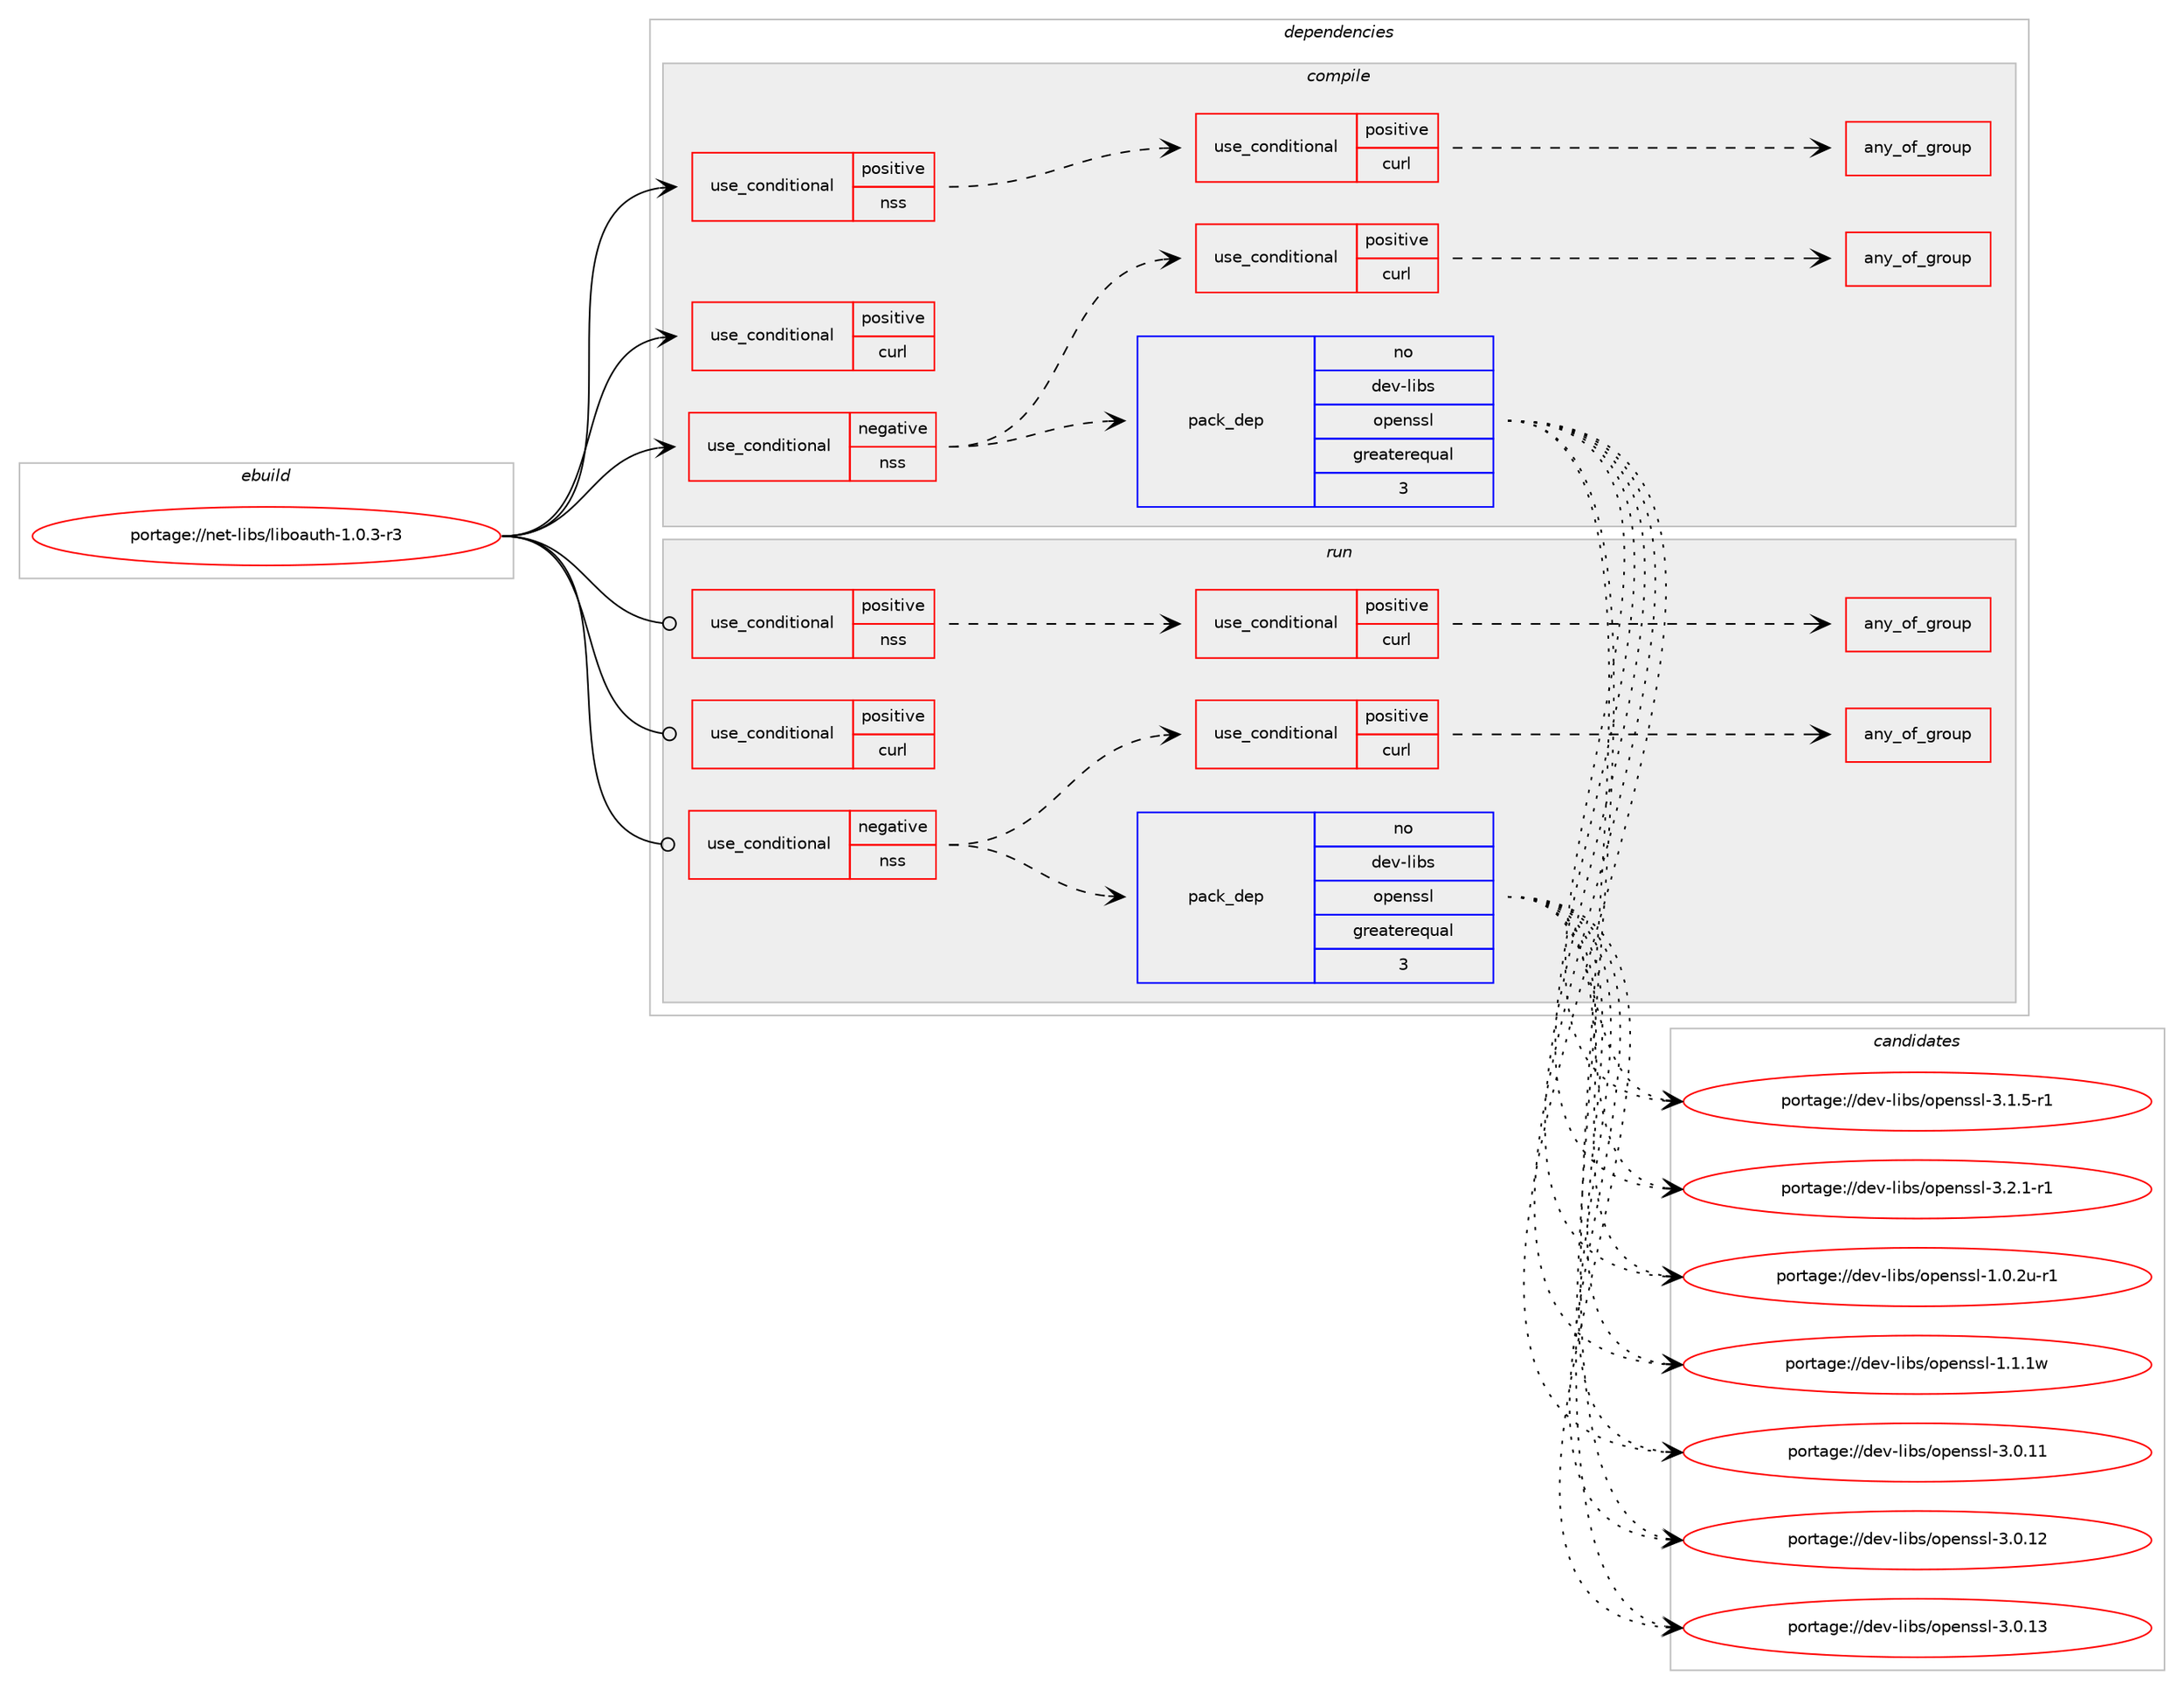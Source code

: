 digraph prolog {

# *************
# Graph options
# *************

newrank=true;
concentrate=true;
compound=true;
graph [rankdir=LR,fontname=Helvetica,fontsize=10,ranksep=1.5];#, ranksep=2.5, nodesep=0.2];
edge  [arrowhead=vee];
node  [fontname=Helvetica,fontsize=10];

# **********
# The ebuild
# **********

subgraph cluster_leftcol {
color=gray;
rank=same;
label=<<i>ebuild</i>>;
id [label="portage://net-libs/liboauth-1.0.3-r3", color=red, width=4, href="../net-libs/liboauth-1.0.3-r3.svg"];
}

# ****************
# The dependencies
# ****************

subgraph cluster_midcol {
color=gray;
label=<<i>dependencies</i>>;
subgraph cluster_compile {
fillcolor="#eeeeee";
style=filled;
label=<<i>compile</i>>;
subgraph cond2302 {
dependency3197 [label=<<TABLE BORDER="0" CELLBORDER="1" CELLSPACING="0" CELLPADDING="4"><TR><TD ROWSPAN="3" CELLPADDING="10">use_conditional</TD></TR><TR><TD>negative</TD></TR><TR><TD>nss</TD></TR></TABLE>>, shape=none, color=red];
subgraph pack853 {
dependency3198 [label=<<TABLE BORDER="0" CELLBORDER="1" CELLSPACING="0" CELLPADDING="4" WIDTH="220"><TR><TD ROWSPAN="6" CELLPADDING="30">pack_dep</TD></TR><TR><TD WIDTH="110">no</TD></TR><TR><TD>dev-libs</TD></TR><TR><TD>openssl</TD></TR><TR><TD>greaterequal</TD></TR><TR><TD>3</TD></TR></TABLE>>, shape=none, color=blue];
}
dependency3197:e -> dependency3198:w [weight=20,style="dashed",arrowhead="vee"];
subgraph cond2303 {
dependency3199 [label=<<TABLE BORDER="0" CELLBORDER="1" CELLSPACING="0" CELLPADDING="4"><TR><TD ROWSPAN="3" CELLPADDING="10">use_conditional</TD></TR><TR><TD>positive</TD></TR><TR><TD>curl</TD></TR></TABLE>>, shape=none, color=red];
subgraph any43 {
dependency3200 [label=<<TABLE BORDER="0" CELLBORDER="1" CELLSPACING="0" CELLPADDING="4"><TR><TD CELLPADDING="10">any_of_group</TD></TR></TABLE>>, shape=none, color=red];# *** BEGIN UNKNOWN DEPENDENCY TYPE (TODO) ***
# dependency3200 -> package_dependency(portage://net-libs/liboauth-1.0.3-r3,install,no,net-misc,curl,none,[,,],[],[use(enable(ssl),none),use(enable(curl_ssl_openssl),none)])
# *** END UNKNOWN DEPENDENCY TYPE (TODO) ***

# *** BEGIN UNKNOWN DEPENDENCY TYPE (TODO) ***
# dependency3200 -> package_dependency(portage://net-libs/liboauth-1.0.3-r3,install,no,net-misc,curl,none,[,,],[],[use(disable(ssl),none)])
# *** END UNKNOWN DEPENDENCY TYPE (TODO) ***

}
dependency3199:e -> dependency3200:w [weight=20,style="dashed",arrowhead="vee"];
}
dependency3197:e -> dependency3199:w [weight=20,style="dashed",arrowhead="vee"];
}
id:e -> dependency3197:w [weight=20,style="solid",arrowhead="vee"];
subgraph cond2304 {
dependency3201 [label=<<TABLE BORDER="0" CELLBORDER="1" CELLSPACING="0" CELLPADDING="4"><TR><TD ROWSPAN="3" CELLPADDING="10">use_conditional</TD></TR><TR><TD>positive</TD></TR><TR><TD>curl</TD></TR></TABLE>>, shape=none, color=red];
# *** BEGIN UNKNOWN DEPENDENCY TYPE (TODO) ***
# dependency3201 -> package_dependency(portage://net-libs/liboauth-1.0.3-r3,install,no,net-misc,curl,none,[,,],[],[])
# *** END UNKNOWN DEPENDENCY TYPE (TODO) ***

}
id:e -> dependency3201:w [weight=20,style="solid",arrowhead="vee"];
subgraph cond2305 {
dependency3202 [label=<<TABLE BORDER="0" CELLBORDER="1" CELLSPACING="0" CELLPADDING="4"><TR><TD ROWSPAN="3" CELLPADDING="10">use_conditional</TD></TR><TR><TD>positive</TD></TR><TR><TD>nss</TD></TR></TABLE>>, shape=none, color=red];
# *** BEGIN UNKNOWN DEPENDENCY TYPE (TODO) ***
# dependency3202 -> package_dependency(portage://net-libs/liboauth-1.0.3-r3,install,no,dev-libs,nss,none,[,,],[],[])
# *** END UNKNOWN DEPENDENCY TYPE (TODO) ***

subgraph cond2306 {
dependency3203 [label=<<TABLE BORDER="0" CELLBORDER="1" CELLSPACING="0" CELLPADDING="4"><TR><TD ROWSPAN="3" CELLPADDING="10">use_conditional</TD></TR><TR><TD>positive</TD></TR><TR><TD>curl</TD></TR></TABLE>>, shape=none, color=red];
subgraph any44 {
dependency3204 [label=<<TABLE BORDER="0" CELLBORDER="1" CELLSPACING="0" CELLPADDING="4"><TR><TD CELLPADDING="10">any_of_group</TD></TR></TABLE>>, shape=none, color=red];# *** BEGIN UNKNOWN DEPENDENCY TYPE (TODO) ***
# dependency3204 -> package_dependency(portage://net-libs/liboauth-1.0.3-r3,install,no,net-misc,curl,none,[,,],[],[use(enable(ssl),none),use(enable(curl_ssl_nss),negative)])
# *** END UNKNOWN DEPENDENCY TYPE (TODO) ***

# *** BEGIN UNKNOWN DEPENDENCY TYPE (TODO) ***
# dependency3204 -> package_dependency(portage://net-libs/liboauth-1.0.3-r3,install,no,net-misc,curl,none,[,,],[],[use(disable(ssl),none)])
# *** END UNKNOWN DEPENDENCY TYPE (TODO) ***

}
dependency3203:e -> dependency3204:w [weight=20,style="dashed",arrowhead="vee"];
}
dependency3202:e -> dependency3203:w [weight=20,style="dashed",arrowhead="vee"];
}
id:e -> dependency3202:w [weight=20,style="solid",arrowhead="vee"];
}
subgraph cluster_compileandrun {
fillcolor="#eeeeee";
style=filled;
label=<<i>compile and run</i>>;
}
subgraph cluster_run {
fillcolor="#eeeeee";
style=filled;
label=<<i>run</i>>;
subgraph cond2307 {
dependency3205 [label=<<TABLE BORDER="0" CELLBORDER="1" CELLSPACING="0" CELLPADDING="4"><TR><TD ROWSPAN="3" CELLPADDING="10">use_conditional</TD></TR><TR><TD>negative</TD></TR><TR><TD>nss</TD></TR></TABLE>>, shape=none, color=red];
subgraph pack854 {
dependency3206 [label=<<TABLE BORDER="0" CELLBORDER="1" CELLSPACING="0" CELLPADDING="4" WIDTH="220"><TR><TD ROWSPAN="6" CELLPADDING="30">pack_dep</TD></TR><TR><TD WIDTH="110">no</TD></TR><TR><TD>dev-libs</TD></TR><TR><TD>openssl</TD></TR><TR><TD>greaterequal</TD></TR><TR><TD>3</TD></TR></TABLE>>, shape=none, color=blue];
}
dependency3205:e -> dependency3206:w [weight=20,style="dashed",arrowhead="vee"];
subgraph cond2308 {
dependency3207 [label=<<TABLE BORDER="0" CELLBORDER="1" CELLSPACING="0" CELLPADDING="4"><TR><TD ROWSPAN="3" CELLPADDING="10">use_conditional</TD></TR><TR><TD>positive</TD></TR><TR><TD>curl</TD></TR></TABLE>>, shape=none, color=red];
subgraph any45 {
dependency3208 [label=<<TABLE BORDER="0" CELLBORDER="1" CELLSPACING="0" CELLPADDING="4"><TR><TD CELLPADDING="10">any_of_group</TD></TR></TABLE>>, shape=none, color=red];# *** BEGIN UNKNOWN DEPENDENCY TYPE (TODO) ***
# dependency3208 -> package_dependency(portage://net-libs/liboauth-1.0.3-r3,run,no,net-misc,curl,none,[,,],[],[use(enable(ssl),none),use(enable(curl_ssl_openssl),none)])
# *** END UNKNOWN DEPENDENCY TYPE (TODO) ***

# *** BEGIN UNKNOWN DEPENDENCY TYPE (TODO) ***
# dependency3208 -> package_dependency(portage://net-libs/liboauth-1.0.3-r3,run,no,net-misc,curl,none,[,,],[],[use(disable(ssl),none)])
# *** END UNKNOWN DEPENDENCY TYPE (TODO) ***

}
dependency3207:e -> dependency3208:w [weight=20,style="dashed",arrowhead="vee"];
}
dependency3205:e -> dependency3207:w [weight=20,style="dashed",arrowhead="vee"];
}
id:e -> dependency3205:w [weight=20,style="solid",arrowhead="odot"];
subgraph cond2309 {
dependency3209 [label=<<TABLE BORDER="0" CELLBORDER="1" CELLSPACING="0" CELLPADDING="4"><TR><TD ROWSPAN="3" CELLPADDING="10">use_conditional</TD></TR><TR><TD>positive</TD></TR><TR><TD>curl</TD></TR></TABLE>>, shape=none, color=red];
# *** BEGIN UNKNOWN DEPENDENCY TYPE (TODO) ***
# dependency3209 -> package_dependency(portage://net-libs/liboauth-1.0.3-r3,run,no,net-misc,curl,none,[,,],[],[])
# *** END UNKNOWN DEPENDENCY TYPE (TODO) ***

}
id:e -> dependency3209:w [weight=20,style="solid",arrowhead="odot"];
subgraph cond2310 {
dependency3210 [label=<<TABLE BORDER="0" CELLBORDER="1" CELLSPACING="0" CELLPADDING="4"><TR><TD ROWSPAN="3" CELLPADDING="10">use_conditional</TD></TR><TR><TD>positive</TD></TR><TR><TD>nss</TD></TR></TABLE>>, shape=none, color=red];
# *** BEGIN UNKNOWN DEPENDENCY TYPE (TODO) ***
# dependency3210 -> package_dependency(portage://net-libs/liboauth-1.0.3-r3,run,no,dev-libs,nss,none,[,,],[],[])
# *** END UNKNOWN DEPENDENCY TYPE (TODO) ***

subgraph cond2311 {
dependency3211 [label=<<TABLE BORDER="0" CELLBORDER="1" CELLSPACING="0" CELLPADDING="4"><TR><TD ROWSPAN="3" CELLPADDING="10">use_conditional</TD></TR><TR><TD>positive</TD></TR><TR><TD>curl</TD></TR></TABLE>>, shape=none, color=red];
subgraph any46 {
dependency3212 [label=<<TABLE BORDER="0" CELLBORDER="1" CELLSPACING="0" CELLPADDING="4"><TR><TD CELLPADDING="10">any_of_group</TD></TR></TABLE>>, shape=none, color=red];# *** BEGIN UNKNOWN DEPENDENCY TYPE (TODO) ***
# dependency3212 -> package_dependency(portage://net-libs/liboauth-1.0.3-r3,run,no,net-misc,curl,none,[,,],[],[use(enable(ssl),none),use(enable(curl_ssl_nss),negative)])
# *** END UNKNOWN DEPENDENCY TYPE (TODO) ***

# *** BEGIN UNKNOWN DEPENDENCY TYPE (TODO) ***
# dependency3212 -> package_dependency(portage://net-libs/liboauth-1.0.3-r3,run,no,net-misc,curl,none,[,,],[],[use(disable(ssl),none)])
# *** END UNKNOWN DEPENDENCY TYPE (TODO) ***

}
dependency3211:e -> dependency3212:w [weight=20,style="dashed",arrowhead="vee"];
}
dependency3210:e -> dependency3211:w [weight=20,style="dashed",arrowhead="vee"];
}
id:e -> dependency3210:w [weight=20,style="solid",arrowhead="odot"];
}
}

# **************
# The candidates
# **************

subgraph cluster_choices {
rank=same;
color=gray;
label=<<i>candidates</i>>;

subgraph choice853 {
color=black;
nodesep=1;
choice1001011184510810598115471111121011101151151084549464846501174511449 [label="portage://dev-libs/openssl-1.0.2u-r1", color=red, width=4,href="../dev-libs/openssl-1.0.2u-r1.svg"];
choice100101118451081059811547111112101110115115108454946494649119 [label="portage://dev-libs/openssl-1.1.1w", color=red, width=4,href="../dev-libs/openssl-1.1.1w.svg"];
choice10010111845108105981154711111210111011511510845514648464949 [label="portage://dev-libs/openssl-3.0.11", color=red, width=4,href="../dev-libs/openssl-3.0.11.svg"];
choice10010111845108105981154711111210111011511510845514648464950 [label="portage://dev-libs/openssl-3.0.12", color=red, width=4,href="../dev-libs/openssl-3.0.12.svg"];
choice10010111845108105981154711111210111011511510845514648464951 [label="portage://dev-libs/openssl-3.0.13", color=red, width=4,href="../dev-libs/openssl-3.0.13.svg"];
choice1001011184510810598115471111121011101151151084551464946534511449 [label="portage://dev-libs/openssl-3.1.5-r1", color=red, width=4,href="../dev-libs/openssl-3.1.5-r1.svg"];
choice1001011184510810598115471111121011101151151084551465046494511449 [label="portage://dev-libs/openssl-3.2.1-r1", color=red, width=4,href="../dev-libs/openssl-3.2.1-r1.svg"];
dependency3198:e -> choice1001011184510810598115471111121011101151151084549464846501174511449:w [style=dotted,weight="100"];
dependency3198:e -> choice100101118451081059811547111112101110115115108454946494649119:w [style=dotted,weight="100"];
dependency3198:e -> choice10010111845108105981154711111210111011511510845514648464949:w [style=dotted,weight="100"];
dependency3198:e -> choice10010111845108105981154711111210111011511510845514648464950:w [style=dotted,weight="100"];
dependency3198:e -> choice10010111845108105981154711111210111011511510845514648464951:w [style=dotted,weight="100"];
dependency3198:e -> choice1001011184510810598115471111121011101151151084551464946534511449:w [style=dotted,weight="100"];
dependency3198:e -> choice1001011184510810598115471111121011101151151084551465046494511449:w [style=dotted,weight="100"];
}
subgraph choice854 {
color=black;
nodesep=1;
choice1001011184510810598115471111121011101151151084549464846501174511449 [label="portage://dev-libs/openssl-1.0.2u-r1", color=red, width=4,href="../dev-libs/openssl-1.0.2u-r1.svg"];
choice100101118451081059811547111112101110115115108454946494649119 [label="portage://dev-libs/openssl-1.1.1w", color=red, width=4,href="../dev-libs/openssl-1.1.1w.svg"];
choice10010111845108105981154711111210111011511510845514648464949 [label="portage://dev-libs/openssl-3.0.11", color=red, width=4,href="../dev-libs/openssl-3.0.11.svg"];
choice10010111845108105981154711111210111011511510845514648464950 [label="portage://dev-libs/openssl-3.0.12", color=red, width=4,href="../dev-libs/openssl-3.0.12.svg"];
choice10010111845108105981154711111210111011511510845514648464951 [label="portage://dev-libs/openssl-3.0.13", color=red, width=4,href="../dev-libs/openssl-3.0.13.svg"];
choice1001011184510810598115471111121011101151151084551464946534511449 [label="portage://dev-libs/openssl-3.1.5-r1", color=red, width=4,href="../dev-libs/openssl-3.1.5-r1.svg"];
choice1001011184510810598115471111121011101151151084551465046494511449 [label="portage://dev-libs/openssl-3.2.1-r1", color=red, width=4,href="../dev-libs/openssl-3.2.1-r1.svg"];
dependency3206:e -> choice1001011184510810598115471111121011101151151084549464846501174511449:w [style=dotted,weight="100"];
dependency3206:e -> choice100101118451081059811547111112101110115115108454946494649119:w [style=dotted,weight="100"];
dependency3206:e -> choice10010111845108105981154711111210111011511510845514648464949:w [style=dotted,weight="100"];
dependency3206:e -> choice10010111845108105981154711111210111011511510845514648464950:w [style=dotted,weight="100"];
dependency3206:e -> choice10010111845108105981154711111210111011511510845514648464951:w [style=dotted,weight="100"];
dependency3206:e -> choice1001011184510810598115471111121011101151151084551464946534511449:w [style=dotted,weight="100"];
dependency3206:e -> choice1001011184510810598115471111121011101151151084551465046494511449:w [style=dotted,weight="100"];
}
}

}
